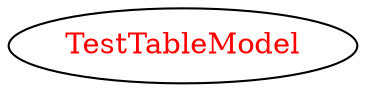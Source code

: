 digraph dependencyGraph {
 concentrate=true;
 ranksep="2.0";
 rankdir="LR"; 
 splines="ortho";
"TestTableModel" [fontcolor="red"];
}